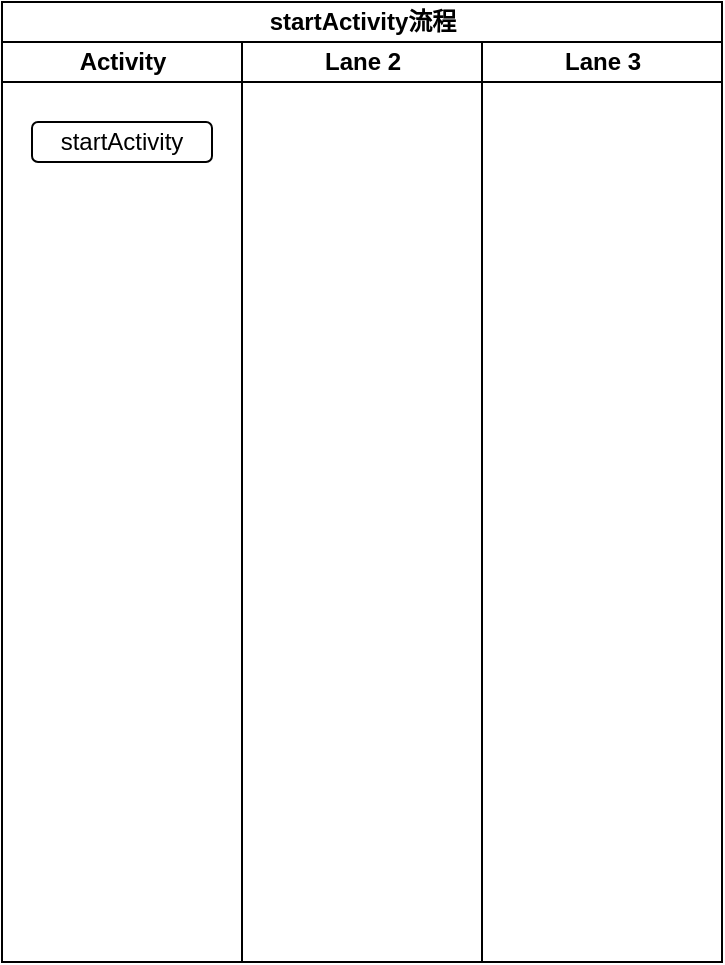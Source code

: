 <mxfile version="26.2.9">
  <diagram name="Activity启动" id="-ayfRYu_J87Z2k8ZAiav">
    <mxGraphModel dx="566" dy="464" grid="1" gridSize="10" guides="1" tooltips="1" connect="1" arrows="1" fold="1" page="1" pageScale="1" pageWidth="827" pageHeight="1169" math="0" shadow="0">
      <root>
        <mxCell id="0" />
        <mxCell id="1" parent="0" />
        <mxCell id="JiGocW1-IXIZcrb5UFu4-1" value="startActivity流程" style="swimlane;childLayout=stackLayout;resizeParent=1;resizeParentMax=0;startSize=20;html=1;" vertex="1" parent="1">
          <mxGeometry x="230.0" y="110" width="360" height="480" as="geometry" />
        </mxCell>
        <mxCell id="JiGocW1-IXIZcrb5UFu4-2" value="Activity" style="swimlane;startSize=20;html=1;" vertex="1" parent="JiGocW1-IXIZcrb5UFu4-1">
          <mxGeometry y="20" width="120" height="460" as="geometry" />
        </mxCell>
        <mxCell id="JiGocW1-IXIZcrb5UFu4-5" value="startActivity" style="rounded=1;whiteSpace=wrap;html=1;" vertex="1" parent="JiGocW1-IXIZcrb5UFu4-2">
          <mxGeometry x="15" y="40" width="90" height="20" as="geometry" />
        </mxCell>
        <mxCell id="JiGocW1-IXIZcrb5UFu4-3" value="Lane 2" style="swimlane;startSize=20;html=1;" vertex="1" parent="JiGocW1-IXIZcrb5UFu4-1">
          <mxGeometry x="120" y="20" width="120" height="460" as="geometry" />
        </mxCell>
        <mxCell id="JiGocW1-IXIZcrb5UFu4-4" value="Lane 3" style="swimlane;startSize=20;html=1;" vertex="1" parent="JiGocW1-IXIZcrb5UFu4-1">
          <mxGeometry x="240" y="20" width="120" height="460" as="geometry" />
        </mxCell>
      </root>
    </mxGraphModel>
  </diagram>
</mxfile>
